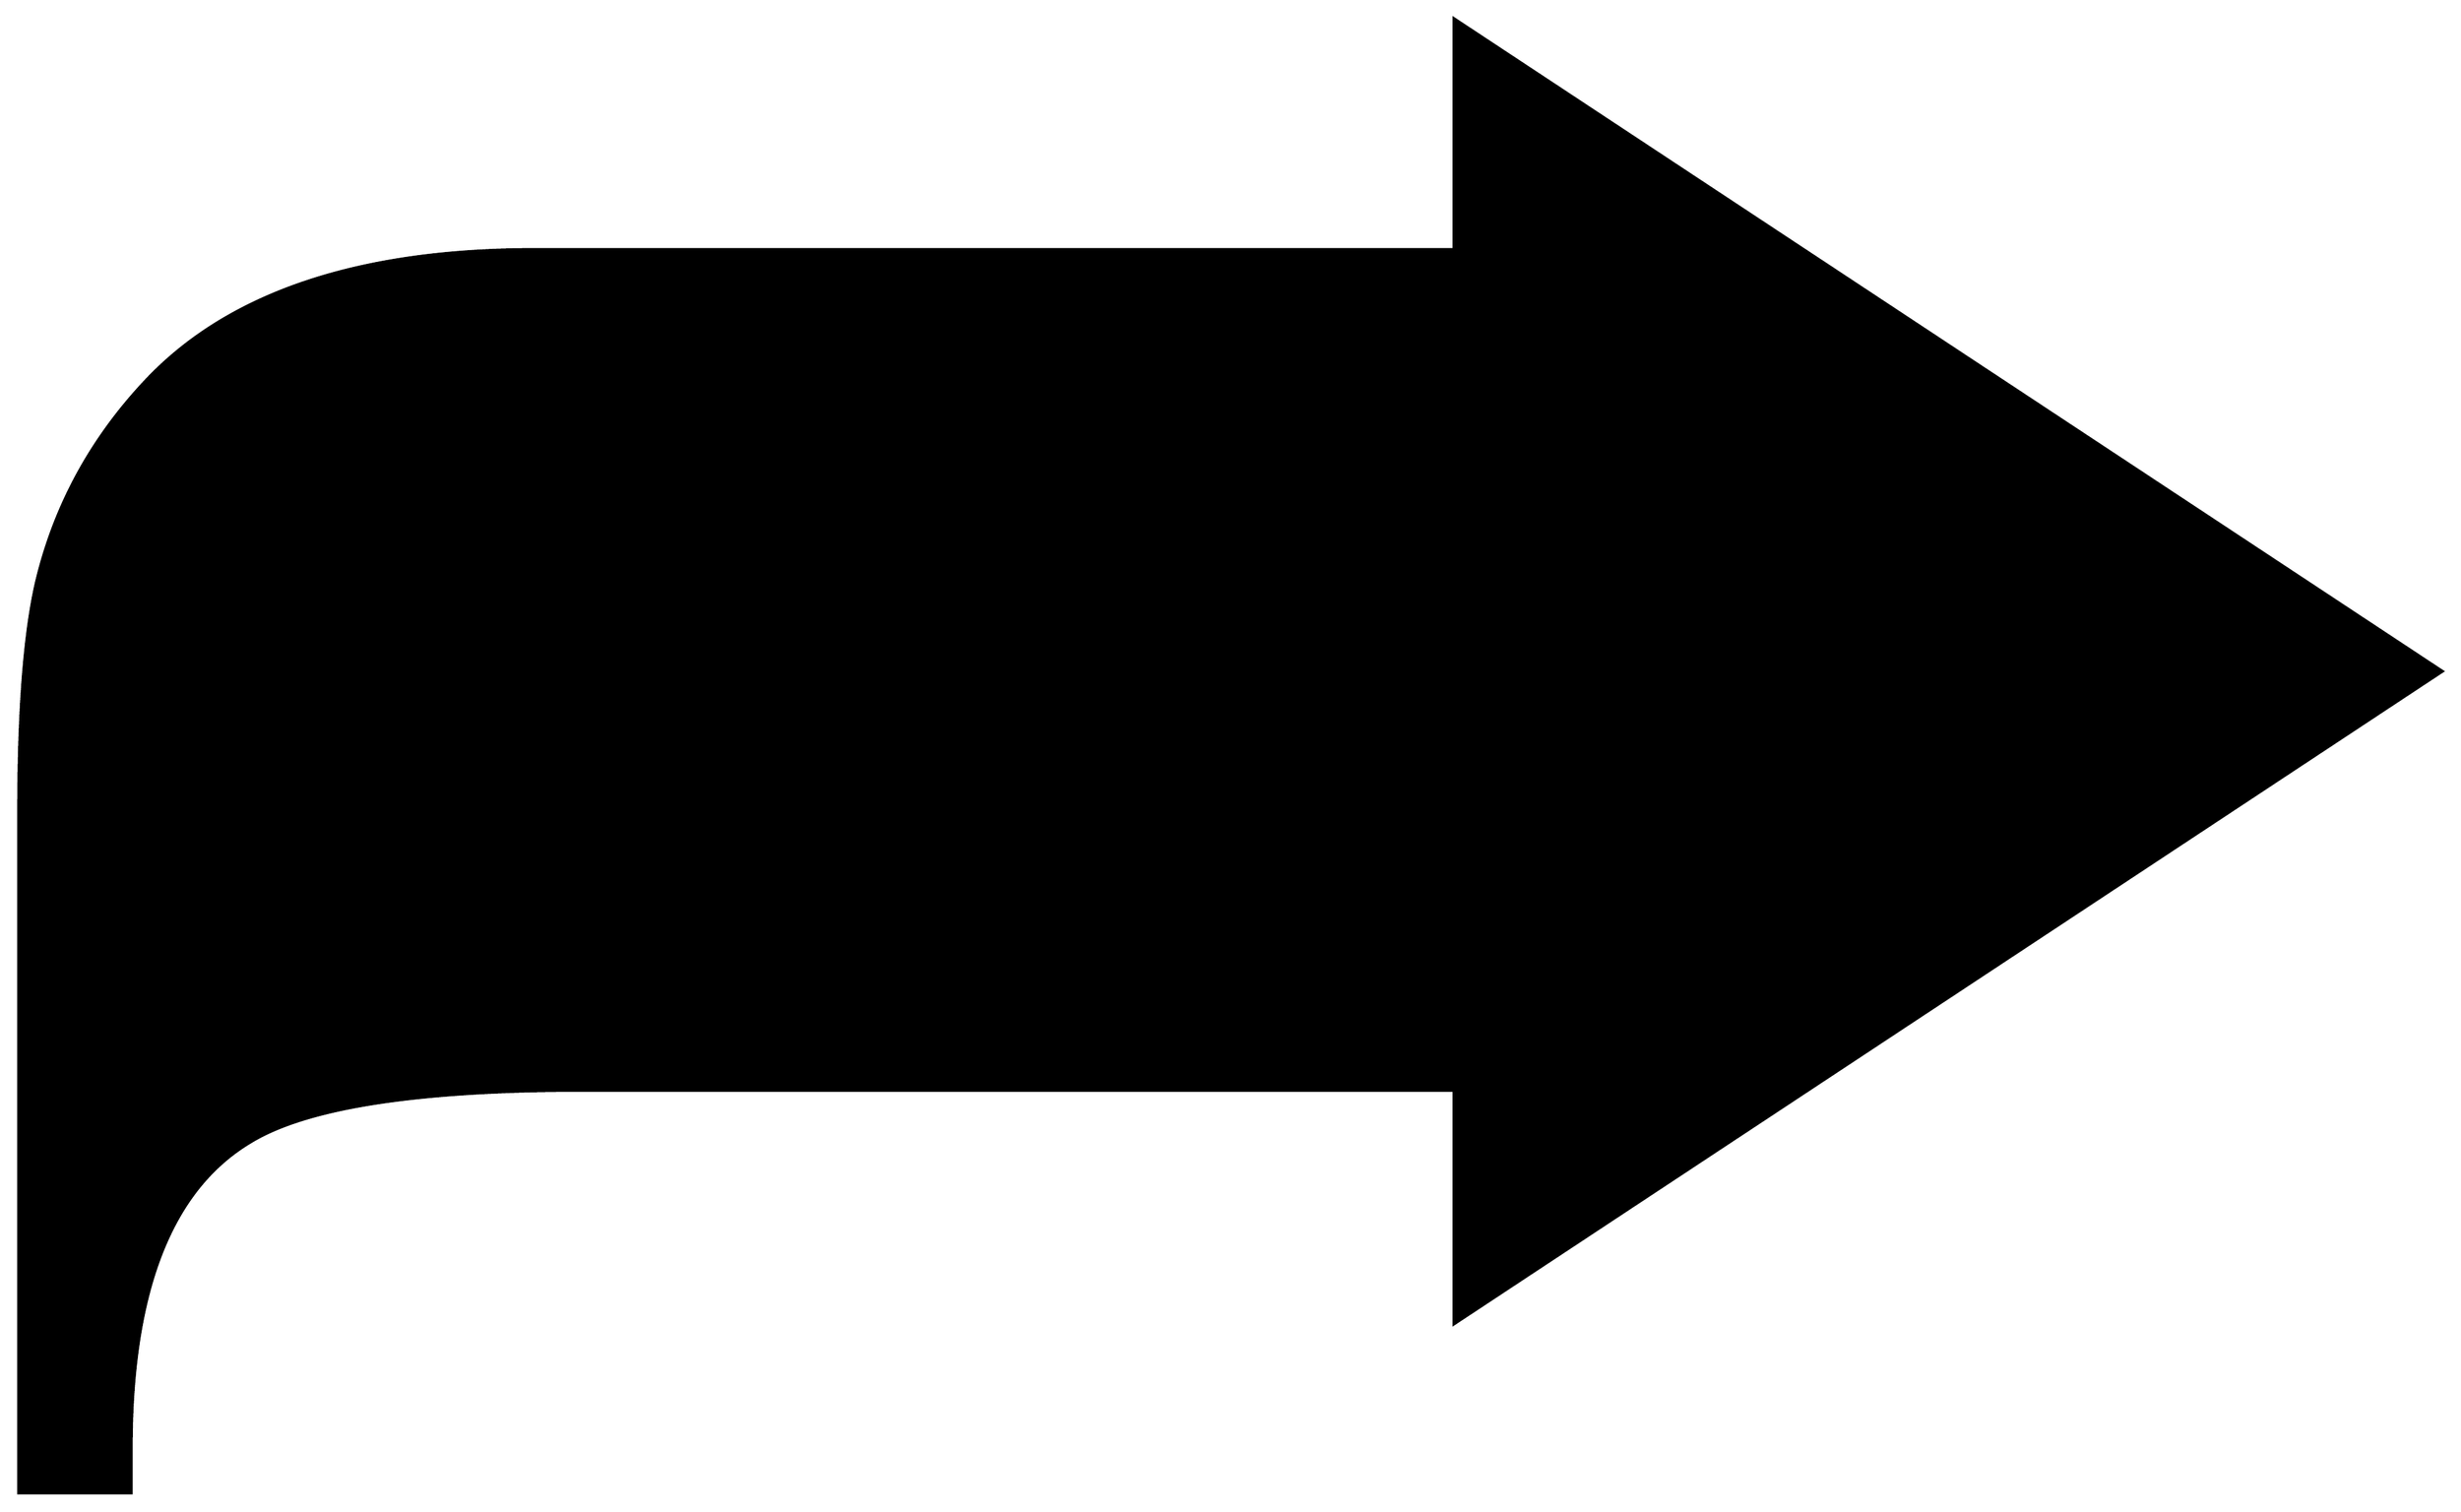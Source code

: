 


\begin{tikzpicture}[y=0.80pt, x=0.80pt, yscale=-1.0, xscale=1.0, inner sep=0pt, outer sep=0pt]
\begin{scope}[shift={(100.0,1832.0)},nonzero rule]
  \path[draw=.,fill=.,line width=1.600pt] (1863.0,-770.0) --
    (1144.0,-295.0) -- (1144.0,-465.0) -- (510.0,-465.0) ..
    controls (389.333,-465.0) and (308.667,-452.333) .. (268.0,-427.0)
    .. controls (210.667,-392.333) and (182.0,-318.333) ..
    (182.0,-205.0) -- (182.0,-172.0) -- (100.0,-172.0) --
    (100.0,-666.0) .. controls (100.0,-741.333) and (104.333,-797.667)
    .. (113.0,-835.0) .. controls (126.333,-891.0) and
    (153.333,-940.333) .. (194.0,-983.0) .. controls (254.0,-1045.667)
    and (347.667,-1077.0) .. (475.0,-1077.0) -- (1144.0,-1077.0)
    -- (1144.0,-1245.0) -- (1863.0,-770.0) -- cycle;
\end{scope}

\end{tikzpicture}

